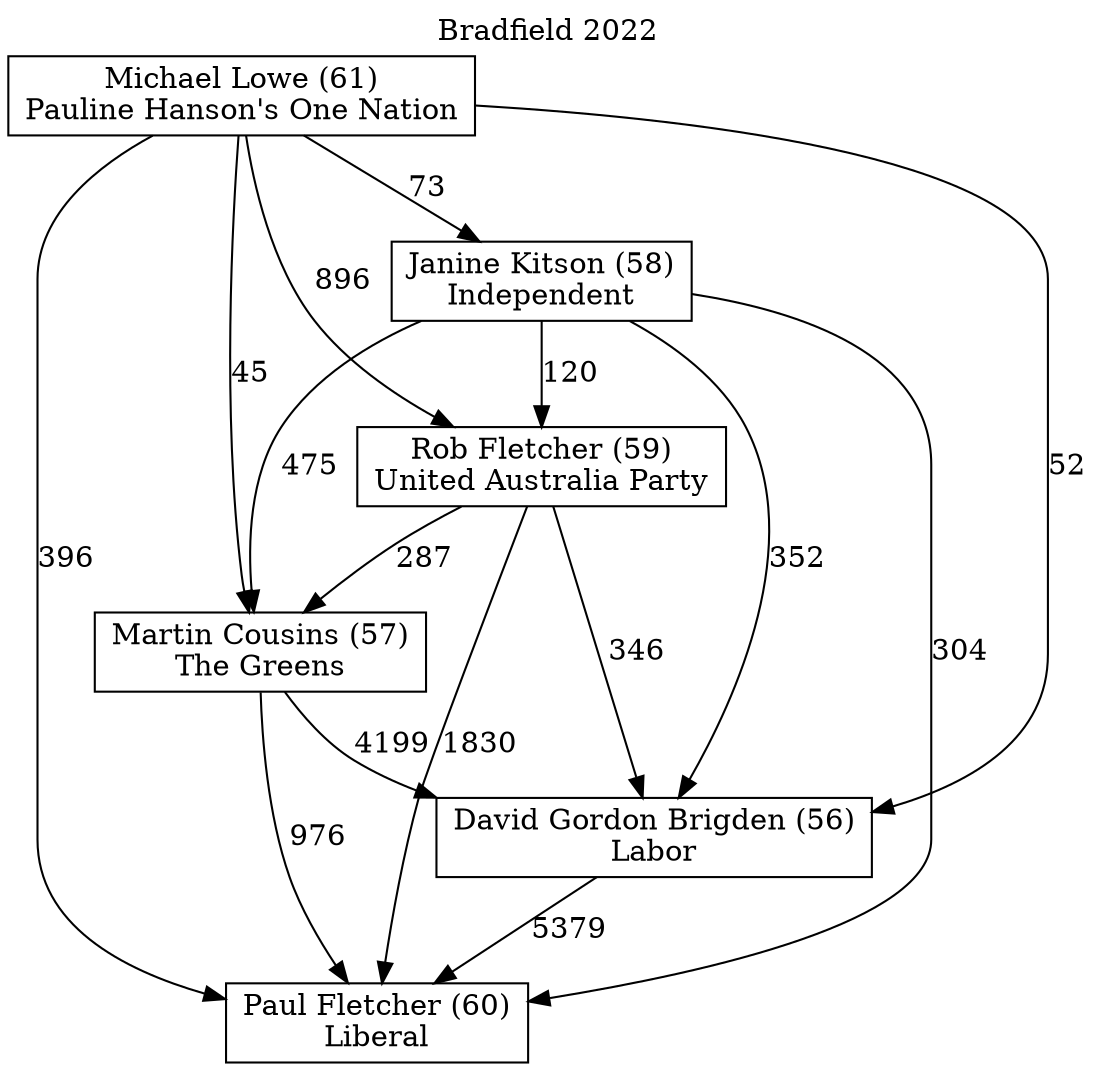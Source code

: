 // House preference flow
digraph "Paul Fletcher (60)_Bradfield_2022" {
	graph [label="Bradfield 2022" labelloc=t mclimit=10]
	node [shape=box]
	"Paul Fletcher (60)" [label="Paul Fletcher (60)
Liberal"]
	"David Gordon Brigden (56)" [label="David Gordon Brigden (56)
Labor"]
	"Martin Cousins (57)" [label="Martin Cousins (57)
The Greens"]
	"Rob Fletcher (59)" [label="Rob Fletcher (59)
United Australia Party"]
	"Janine Kitson (58)" [label="Janine Kitson (58)
Independent"]
	"Michael Lowe (61)" [label="Michael Lowe (61)
Pauline Hanson's One Nation"]
	"David Gordon Brigden (56)" -> "Paul Fletcher (60)" [label=5379]
	"Martin Cousins (57)" -> "David Gordon Brigden (56)" [label=4199]
	"Rob Fletcher (59)" -> "Martin Cousins (57)" [label=287]
	"Janine Kitson (58)" -> "Rob Fletcher (59)" [label=120]
	"Michael Lowe (61)" -> "Janine Kitson (58)" [label=73]
	"Martin Cousins (57)" -> "Paul Fletcher (60)" [label=976]
	"Rob Fletcher (59)" -> "Paul Fletcher (60)" [label=1830]
	"Janine Kitson (58)" -> "Paul Fletcher (60)" [label=304]
	"Michael Lowe (61)" -> "Paul Fletcher (60)" [label=396]
	"Michael Lowe (61)" -> "Rob Fletcher (59)" [label=896]
	"Janine Kitson (58)" -> "Martin Cousins (57)" [label=475]
	"Michael Lowe (61)" -> "Martin Cousins (57)" [label=45]
	"Rob Fletcher (59)" -> "David Gordon Brigden (56)" [label=346]
	"Janine Kitson (58)" -> "David Gordon Brigden (56)" [label=352]
	"Michael Lowe (61)" -> "David Gordon Brigden (56)" [label=52]
}
